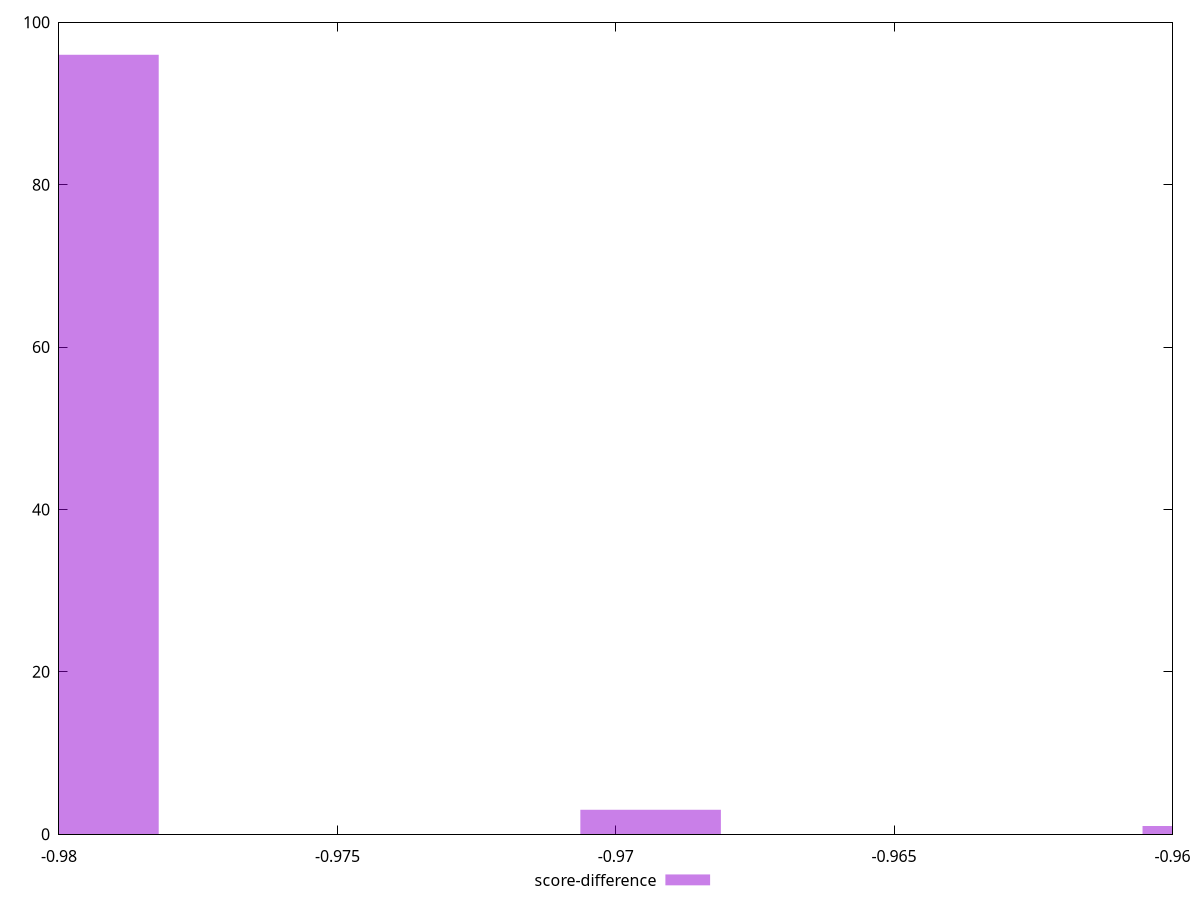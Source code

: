 reset

$scoreDifference <<EOF
-0.9693736410837337 3
-0.9794712831783559 96
-0.9592759989891114 1
EOF

set key outside below
set boxwidth 0.0025244105236555564
set xrange [-0.98:-0.96]
set yrange [0:100]
set trange [0:100]
set style fill transparent solid 0.5 noborder
set terminal svg size 640, 490 enhanced background rgb 'white'
set output "report_00015_2021-02-09T16-11-33.973Z/total-byte-weight/samples/pages/score-difference/histogram.svg"

plot $scoreDifference title "score-difference" with boxes

reset
